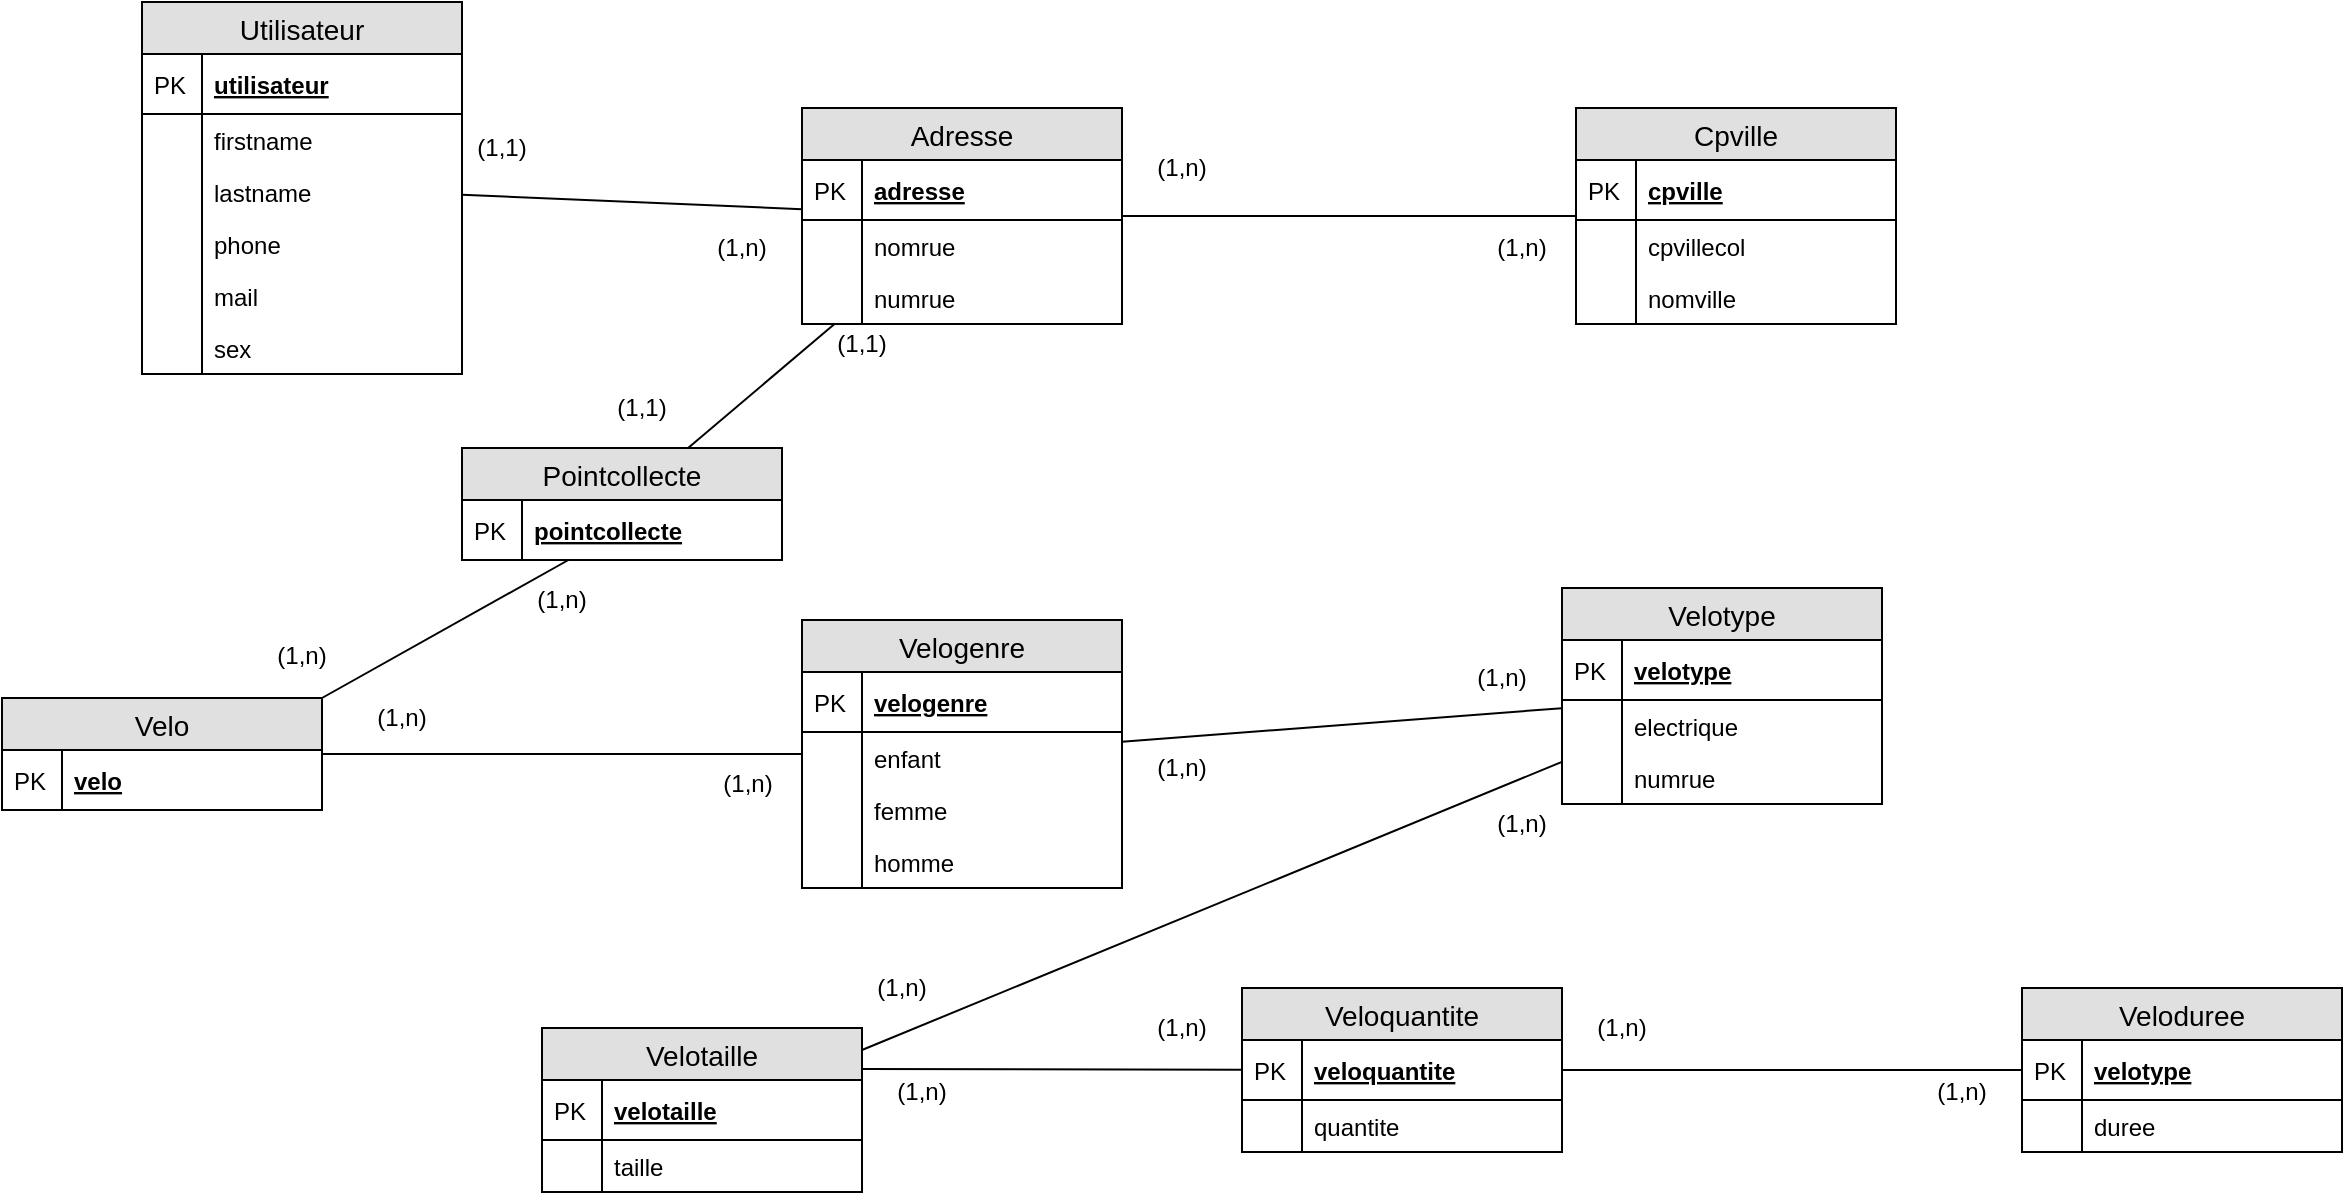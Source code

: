 <mxfile version="12.5.4" type="github">
  <diagram id="C5RBs43oDa-KdzZeNtuy" name="Page-1">
    <mxGraphModel dx="1422" dy="794" grid="1" gridSize="10" guides="1" tooltips="1" connect="1" arrows="1" fold="1" page="1" pageScale="1" pageWidth="827" pageHeight="1169" math="0" shadow="0">
      <root>
        <mxCell id="WIyWlLk6GJQsqaUBKTNV-0"/>
        <mxCell id="WIyWlLk6GJQsqaUBKTNV-1" parent="WIyWlLk6GJQsqaUBKTNV-0"/>
        <mxCell id="74262pXBSfw2Dj7V2HPJ-0" value="Utilisateur" style="swimlane;fontStyle=0;childLayout=stackLayout;horizontal=1;startSize=26;fillColor=#e0e0e0;horizontalStack=0;resizeParent=1;resizeParentMax=0;resizeLast=0;collapsible=1;marginBottom=0;swimlaneFillColor=#ffffff;align=center;fontSize=14;" vertex="1" parent="WIyWlLk6GJQsqaUBKTNV-1">
          <mxGeometry x="110" y="307" width="160" height="186" as="geometry"/>
        </mxCell>
        <mxCell id="74262pXBSfw2Dj7V2HPJ-1" value="utilisateur" style="shape=partialRectangle;top=0;left=0;right=0;bottom=1;align=left;verticalAlign=middle;fillColor=none;spacingLeft=34;spacingRight=4;overflow=hidden;rotatable=0;points=[[0,0.5],[1,0.5]];portConstraint=eastwest;dropTarget=0;fontStyle=5;fontSize=12;" vertex="1" parent="74262pXBSfw2Dj7V2HPJ-0">
          <mxGeometry y="26" width="160" height="30" as="geometry"/>
        </mxCell>
        <mxCell id="74262pXBSfw2Dj7V2HPJ-2" value="PK" style="shape=partialRectangle;top=0;left=0;bottom=0;fillColor=none;align=left;verticalAlign=middle;spacingLeft=4;spacingRight=4;overflow=hidden;rotatable=0;points=[];portConstraint=eastwest;part=1;fontSize=12;" vertex="1" connectable="0" parent="74262pXBSfw2Dj7V2HPJ-1">
          <mxGeometry width="30" height="30" as="geometry"/>
        </mxCell>
        <mxCell id="74262pXBSfw2Dj7V2HPJ-3" value="firstname" style="shape=partialRectangle;top=0;left=0;right=0;bottom=0;align=left;verticalAlign=top;fillColor=none;spacingLeft=34;spacingRight=4;overflow=hidden;rotatable=0;points=[[0,0.5],[1,0.5]];portConstraint=eastwest;dropTarget=0;fontSize=12;" vertex="1" parent="74262pXBSfw2Dj7V2HPJ-0">
          <mxGeometry y="56" width="160" height="26" as="geometry"/>
        </mxCell>
        <mxCell id="74262pXBSfw2Dj7V2HPJ-4" value="" style="shape=partialRectangle;top=0;left=0;bottom=0;fillColor=none;align=left;verticalAlign=top;spacingLeft=4;spacingRight=4;overflow=hidden;rotatable=0;points=[];portConstraint=eastwest;part=1;fontSize=12;" vertex="1" connectable="0" parent="74262pXBSfw2Dj7V2HPJ-3">
          <mxGeometry width="30" height="26" as="geometry"/>
        </mxCell>
        <mxCell id="74262pXBSfw2Dj7V2HPJ-5" value="lastname" style="shape=partialRectangle;top=0;left=0;right=0;bottom=0;align=left;verticalAlign=top;fillColor=none;spacingLeft=34;spacingRight=4;overflow=hidden;rotatable=0;points=[[0,0.5],[1,0.5]];portConstraint=eastwest;dropTarget=0;fontSize=12;" vertex="1" parent="74262pXBSfw2Dj7V2HPJ-0">
          <mxGeometry y="82" width="160" height="26" as="geometry"/>
        </mxCell>
        <mxCell id="74262pXBSfw2Dj7V2HPJ-6" value="" style="shape=partialRectangle;top=0;left=0;bottom=0;fillColor=none;align=left;verticalAlign=top;spacingLeft=4;spacingRight=4;overflow=hidden;rotatable=0;points=[];portConstraint=eastwest;part=1;fontSize=12;" vertex="1" connectable="0" parent="74262pXBSfw2Dj7V2HPJ-5">
          <mxGeometry width="30" height="26" as="geometry"/>
        </mxCell>
        <mxCell id="74262pXBSfw2Dj7V2HPJ-7" value="phone" style="shape=partialRectangle;top=0;left=0;right=0;bottom=0;align=left;verticalAlign=top;fillColor=none;spacingLeft=34;spacingRight=4;overflow=hidden;rotatable=0;points=[[0,0.5],[1,0.5]];portConstraint=eastwest;dropTarget=0;fontSize=12;" vertex="1" parent="74262pXBSfw2Dj7V2HPJ-0">
          <mxGeometry y="108" width="160" height="26" as="geometry"/>
        </mxCell>
        <mxCell id="74262pXBSfw2Dj7V2HPJ-8" value="" style="shape=partialRectangle;top=0;left=0;bottom=0;fillColor=none;align=left;verticalAlign=top;spacingLeft=4;spacingRight=4;overflow=hidden;rotatable=0;points=[];portConstraint=eastwest;part=1;fontSize=12;" vertex="1" connectable="0" parent="74262pXBSfw2Dj7V2HPJ-7">
          <mxGeometry width="30" height="26" as="geometry"/>
        </mxCell>
        <mxCell id="74262pXBSfw2Dj7V2HPJ-15" value="mail" style="shape=partialRectangle;top=0;left=0;right=0;bottom=0;align=left;verticalAlign=top;fillColor=none;spacingLeft=34;spacingRight=4;overflow=hidden;rotatable=0;points=[[0,0.5],[1,0.5]];portConstraint=eastwest;dropTarget=0;fontSize=12;" vertex="1" parent="74262pXBSfw2Dj7V2HPJ-0">
          <mxGeometry y="134" width="160" height="26" as="geometry"/>
        </mxCell>
        <mxCell id="74262pXBSfw2Dj7V2HPJ-16" value="" style="shape=partialRectangle;top=0;left=0;bottom=0;fillColor=none;align=left;verticalAlign=top;spacingLeft=4;spacingRight=4;overflow=hidden;rotatable=0;points=[];portConstraint=eastwest;part=1;fontSize=12;" vertex="1" connectable="0" parent="74262pXBSfw2Dj7V2HPJ-15">
          <mxGeometry width="30" height="26" as="geometry"/>
        </mxCell>
        <mxCell id="74262pXBSfw2Dj7V2HPJ-17" value="sex" style="shape=partialRectangle;top=0;left=0;right=0;bottom=0;align=left;verticalAlign=top;fillColor=none;spacingLeft=34;spacingRight=4;overflow=hidden;rotatable=0;points=[[0,0.5],[1,0.5]];portConstraint=eastwest;dropTarget=0;fontSize=12;" vertex="1" parent="74262pXBSfw2Dj7V2HPJ-0">
          <mxGeometry y="160" width="160" height="26" as="geometry"/>
        </mxCell>
        <mxCell id="74262pXBSfw2Dj7V2HPJ-18" value="" style="shape=partialRectangle;top=0;left=0;bottom=0;fillColor=none;align=left;verticalAlign=top;spacingLeft=4;spacingRight=4;overflow=hidden;rotatable=0;points=[];portConstraint=eastwest;part=1;fontSize=12;" vertex="1" connectable="0" parent="74262pXBSfw2Dj7V2HPJ-17">
          <mxGeometry width="30" height="26" as="geometry"/>
        </mxCell>
        <mxCell id="74262pXBSfw2Dj7V2HPJ-23" value="Adresse" style="swimlane;fontStyle=0;childLayout=stackLayout;horizontal=1;startSize=26;fillColor=#e0e0e0;horizontalStack=0;resizeParent=1;resizeParentMax=0;resizeLast=0;collapsible=1;marginBottom=0;swimlaneFillColor=#ffffff;align=center;fontSize=14;" vertex="1" parent="WIyWlLk6GJQsqaUBKTNV-1">
          <mxGeometry x="440" y="360" width="160" height="108" as="geometry"/>
        </mxCell>
        <mxCell id="74262pXBSfw2Dj7V2HPJ-24" value="adresse" style="shape=partialRectangle;top=0;left=0;right=0;bottom=1;align=left;verticalAlign=middle;fillColor=none;spacingLeft=34;spacingRight=4;overflow=hidden;rotatable=0;points=[[0,0.5],[1,0.5]];portConstraint=eastwest;dropTarget=0;fontStyle=5;fontSize=12;" vertex="1" parent="74262pXBSfw2Dj7V2HPJ-23">
          <mxGeometry y="26" width="160" height="30" as="geometry"/>
        </mxCell>
        <mxCell id="74262pXBSfw2Dj7V2HPJ-25" value="PK" style="shape=partialRectangle;top=0;left=0;bottom=0;fillColor=none;align=left;verticalAlign=middle;spacingLeft=4;spacingRight=4;overflow=hidden;rotatable=0;points=[];portConstraint=eastwest;part=1;fontSize=12;" vertex="1" connectable="0" parent="74262pXBSfw2Dj7V2HPJ-24">
          <mxGeometry width="30" height="30" as="geometry"/>
        </mxCell>
        <mxCell id="74262pXBSfw2Dj7V2HPJ-26" value="nomrue" style="shape=partialRectangle;top=0;left=0;right=0;bottom=0;align=left;verticalAlign=top;fillColor=none;spacingLeft=34;spacingRight=4;overflow=hidden;rotatable=0;points=[[0,0.5],[1,0.5]];portConstraint=eastwest;dropTarget=0;fontSize=12;" vertex="1" parent="74262pXBSfw2Dj7V2HPJ-23">
          <mxGeometry y="56" width="160" height="26" as="geometry"/>
        </mxCell>
        <mxCell id="74262pXBSfw2Dj7V2HPJ-27" value="" style="shape=partialRectangle;top=0;left=0;bottom=0;fillColor=none;align=left;verticalAlign=top;spacingLeft=4;spacingRight=4;overflow=hidden;rotatable=0;points=[];portConstraint=eastwest;part=1;fontSize=12;" vertex="1" connectable="0" parent="74262pXBSfw2Dj7V2HPJ-26">
          <mxGeometry width="30" height="26" as="geometry"/>
        </mxCell>
        <mxCell id="74262pXBSfw2Dj7V2HPJ-28" value="numrue" style="shape=partialRectangle;top=0;left=0;right=0;bottom=0;align=left;verticalAlign=top;fillColor=none;spacingLeft=34;spacingRight=4;overflow=hidden;rotatable=0;points=[[0,0.5],[1,0.5]];portConstraint=eastwest;dropTarget=0;fontSize=12;" vertex="1" parent="74262pXBSfw2Dj7V2HPJ-23">
          <mxGeometry y="82" width="160" height="26" as="geometry"/>
        </mxCell>
        <mxCell id="74262pXBSfw2Dj7V2HPJ-29" value="" style="shape=partialRectangle;top=0;left=0;bottom=0;fillColor=none;align=left;verticalAlign=top;spacingLeft=4;spacingRight=4;overflow=hidden;rotatable=0;points=[];portConstraint=eastwest;part=1;fontSize=12;" vertex="1" connectable="0" parent="74262pXBSfw2Dj7V2HPJ-28">
          <mxGeometry width="30" height="26" as="geometry"/>
        </mxCell>
        <mxCell id="74262pXBSfw2Dj7V2HPJ-36" value="Cpville" style="swimlane;fontStyle=0;childLayout=stackLayout;horizontal=1;startSize=26;fillColor=#e0e0e0;horizontalStack=0;resizeParent=1;resizeParentMax=0;resizeLast=0;collapsible=1;marginBottom=0;swimlaneFillColor=#ffffff;align=center;fontSize=14;" vertex="1" parent="WIyWlLk6GJQsqaUBKTNV-1">
          <mxGeometry x="827" y="360" width="160" height="108" as="geometry"/>
        </mxCell>
        <mxCell id="74262pXBSfw2Dj7V2HPJ-37" value="cpville" style="shape=partialRectangle;top=0;left=0;right=0;bottom=1;align=left;verticalAlign=middle;fillColor=none;spacingLeft=34;spacingRight=4;overflow=hidden;rotatable=0;points=[[0,0.5],[1,0.5]];portConstraint=eastwest;dropTarget=0;fontStyle=5;fontSize=12;" vertex="1" parent="74262pXBSfw2Dj7V2HPJ-36">
          <mxGeometry y="26" width="160" height="30" as="geometry"/>
        </mxCell>
        <mxCell id="74262pXBSfw2Dj7V2HPJ-38" value="PK" style="shape=partialRectangle;top=0;left=0;bottom=0;fillColor=none;align=left;verticalAlign=middle;spacingLeft=4;spacingRight=4;overflow=hidden;rotatable=0;points=[];portConstraint=eastwest;part=1;fontSize=12;" vertex="1" connectable="0" parent="74262pXBSfw2Dj7V2HPJ-37">
          <mxGeometry width="30" height="30" as="geometry"/>
        </mxCell>
        <mxCell id="74262pXBSfw2Dj7V2HPJ-39" value="cpvillecol" style="shape=partialRectangle;top=0;left=0;right=0;bottom=0;align=left;verticalAlign=top;fillColor=none;spacingLeft=34;spacingRight=4;overflow=hidden;rotatable=0;points=[[0,0.5],[1,0.5]];portConstraint=eastwest;dropTarget=0;fontSize=12;" vertex="1" parent="74262pXBSfw2Dj7V2HPJ-36">
          <mxGeometry y="56" width="160" height="26" as="geometry"/>
        </mxCell>
        <mxCell id="74262pXBSfw2Dj7V2HPJ-40" value="" style="shape=partialRectangle;top=0;left=0;bottom=0;fillColor=none;align=left;verticalAlign=top;spacingLeft=4;spacingRight=4;overflow=hidden;rotatable=0;points=[];portConstraint=eastwest;part=1;fontSize=12;" vertex="1" connectable="0" parent="74262pXBSfw2Dj7V2HPJ-39">
          <mxGeometry width="30" height="26" as="geometry"/>
        </mxCell>
        <mxCell id="74262pXBSfw2Dj7V2HPJ-41" value="nomville" style="shape=partialRectangle;top=0;left=0;right=0;bottom=0;align=left;verticalAlign=top;fillColor=none;spacingLeft=34;spacingRight=4;overflow=hidden;rotatable=0;points=[[0,0.5],[1,0.5]];portConstraint=eastwest;dropTarget=0;fontSize=12;" vertex="1" parent="74262pXBSfw2Dj7V2HPJ-36">
          <mxGeometry y="82" width="160" height="26" as="geometry"/>
        </mxCell>
        <mxCell id="74262pXBSfw2Dj7V2HPJ-42" value="" style="shape=partialRectangle;top=0;left=0;bottom=0;fillColor=none;align=left;verticalAlign=top;spacingLeft=4;spacingRight=4;overflow=hidden;rotatable=0;points=[];portConstraint=eastwest;part=1;fontSize=12;" vertex="1" connectable="0" parent="74262pXBSfw2Dj7V2HPJ-41">
          <mxGeometry width="30" height="26" as="geometry"/>
        </mxCell>
        <mxCell id="74262pXBSfw2Dj7V2HPJ-45" value="Velo" style="swimlane;fontStyle=0;childLayout=stackLayout;horizontal=1;startSize=26;fillColor=#e0e0e0;horizontalStack=0;resizeParent=1;resizeParentMax=0;resizeLast=0;collapsible=1;marginBottom=0;swimlaneFillColor=#ffffff;align=center;fontSize=14;" vertex="1" parent="WIyWlLk6GJQsqaUBKTNV-1">
          <mxGeometry x="40" y="655" width="160" height="56" as="geometry"/>
        </mxCell>
        <mxCell id="74262pXBSfw2Dj7V2HPJ-46" value="velo" style="shape=partialRectangle;top=0;left=0;right=0;bottom=1;align=left;verticalAlign=middle;fillColor=none;spacingLeft=34;spacingRight=4;overflow=hidden;rotatable=0;points=[[0,0.5],[1,0.5]];portConstraint=eastwest;dropTarget=0;fontStyle=5;fontSize=12;" vertex="1" parent="74262pXBSfw2Dj7V2HPJ-45">
          <mxGeometry y="26" width="160" height="30" as="geometry"/>
        </mxCell>
        <mxCell id="74262pXBSfw2Dj7V2HPJ-47" value="PK" style="shape=partialRectangle;top=0;left=0;bottom=0;fillColor=none;align=left;verticalAlign=middle;spacingLeft=4;spacingRight=4;overflow=hidden;rotatable=0;points=[];portConstraint=eastwest;part=1;fontSize=12;" vertex="1" connectable="0" parent="74262pXBSfw2Dj7V2HPJ-46">
          <mxGeometry width="30" height="30" as="geometry"/>
        </mxCell>
        <mxCell id="74262pXBSfw2Dj7V2HPJ-59" value="Velogenre" style="swimlane;fontStyle=0;childLayout=stackLayout;horizontal=1;startSize=26;fillColor=#e0e0e0;horizontalStack=0;resizeParent=1;resizeParentMax=0;resizeLast=0;collapsible=1;marginBottom=0;swimlaneFillColor=#ffffff;align=center;fontSize=14;" vertex="1" parent="WIyWlLk6GJQsqaUBKTNV-1">
          <mxGeometry x="440" y="616" width="160" height="134" as="geometry"/>
        </mxCell>
        <mxCell id="74262pXBSfw2Dj7V2HPJ-60" value="velogenre" style="shape=partialRectangle;top=0;left=0;right=0;bottom=1;align=left;verticalAlign=middle;fillColor=none;spacingLeft=34;spacingRight=4;overflow=hidden;rotatable=0;points=[[0,0.5],[1,0.5]];portConstraint=eastwest;dropTarget=0;fontStyle=5;fontSize=12;" vertex="1" parent="74262pXBSfw2Dj7V2HPJ-59">
          <mxGeometry y="26" width="160" height="30" as="geometry"/>
        </mxCell>
        <mxCell id="74262pXBSfw2Dj7V2HPJ-61" value="PK" style="shape=partialRectangle;top=0;left=0;bottom=0;fillColor=none;align=left;verticalAlign=middle;spacingLeft=4;spacingRight=4;overflow=hidden;rotatable=0;points=[];portConstraint=eastwest;part=1;fontSize=12;" vertex="1" connectable="0" parent="74262pXBSfw2Dj7V2HPJ-60">
          <mxGeometry width="30" height="30" as="geometry"/>
        </mxCell>
        <mxCell id="74262pXBSfw2Dj7V2HPJ-62" value="enfant" style="shape=partialRectangle;top=0;left=0;right=0;bottom=0;align=left;verticalAlign=top;fillColor=none;spacingLeft=34;spacingRight=4;overflow=hidden;rotatable=0;points=[[0,0.5],[1,0.5]];portConstraint=eastwest;dropTarget=0;fontSize=12;" vertex="1" parent="74262pXBSfw2Dj7V2HPJ-59">
          <mxGeometry y="56" width="160" height="26" as="geometry"/>
        </mxCell>
        <mxCell id="74262pXBSfw2Dj7V2HPJ-63" value="" style="shape=partialRectangle;top=0;left=0;bottom=0;fillColor=none;align=left;verticalAlign=top;spacingLeft=4;spacingRight=4;overflow=hidden;rotatable=0;points=[];portConstraint=eastwest;part=1;fontSize=12;" vertex="1" connectable="0" parent="74262pXBSfw2Dj7V2HPJ-62">
          <mxGeometry width="30" height="26" as="geometry"/>
        </mxCell>
        <mxCell id="74262pXBSfw2Dj7V2HPJ-64" value="femme" style="shape=partialRectangle;top=0;left=0;right=0;bottom=0;align=left;verticalAlign=top;fillColor=none;spacingLeft=34;spacingRight=4;overflow=hidden;rotatable=0;points=[[0,0.5],[1,0.5]];portConstraint=eastwest;dropTarget=0;fontSize=12;" vertex="1" parent="74262pXBSfw2Dj7V2HPJ-59">
          <mxGeometry y="82" width="160" height="26" as="geometry"/>
        </mxCell>
        <mxCell id="74262pXBSfw2Dj7V2HPJ-65" value="" style="shape=partialRectangle;top=0;left=0;bottom=0;fillColor=none;align=left;verticalAlign=top;spacingLeft=4;spacingRight=4;overflow=hidden;rotatable=0;points=[];portConstraint=eastwest;part=1;fontSize=12;" vertex="1" connectable="0" parent="74262pXBSfw2Dj7V2HPJ-64">
          <mxGeometry width="30" height="26" as="geometry"/>
        </mxCell>
        <mxCell id="74262pXBSfw2Dj7V2HPJ-66" value="homme" style="shape=partialRectangle;top=0;left=0;right=0;bottom=0;align=left;verticalAlign=top;fillColor=none;spacingLeft=34;spacingRight=4;overflow=hidden;rotatable=0;points=[[0,0.5],[1,0.5]];portConstraint=eastwest;dropTarget=0;fontSize=12;" vertex="1" parent="74262pXBSfw2Dj7V2HPJ-59">
          <mxGeometry y="108" width="160" height="26" as="geometry"/>
        </mxCell>
        <mxCell id="74262pXBSfw2Dj7V2HPJ-67" value="" style="shape=partialRectangle;top=0;left=0;bottom=0;fillColor=none;align=left;verticalAlign=top;spacingLeft=4;spacingRight=4;overflow=hidden;rotatable=0;points=[];portConstraint=eastwest;part=1;fontSize=12;" vertex="1" connectable="0" parent="74262pXBSfw2Dj7V2HPJ-66">
          <mxGeometry width="30" height="26" as="geometry"/>
        </mxCell>
        <mxCell id="74262pXBSfw2Dj7V2HPJ-68" value="Velotype" style="swimlane;fontStyle=0;childLayout=stackLayout;horizontal=1;startSize=26;fillColor=#e0e0e0;horizontalStack=0;resizeParent=1;resizeParentMax=0;resizeLast=0;collapsible=1;marginBottom=0;swimlaneFillColor=#ffffff;align=center;fontSize=14;" vertex="1" parent="WIyWlLk6GJQsqaUBKTNV-1">
          <mxGeometry x="820" y="600" width="160" height="108" as="geometry"/>
        </mxCell>
        <mxCell id="74262pXBSfw2Dj7V2HPJ-69" value="velotype" style="shape=partialRectangle;top=0;left=0;right=0;bottom=1;align=left;verticalAlign=middle;fillColor=none;spacingLeft=34;spacingRight=4;overflow=hidden;rotatable=0;points=[[0,0.5],[1,0.5]];portConstraint=eastwest;dropTarget=0;fontStyle=5;fontSize=12;" vertex="1" parent="74262pXBSfw2Dj7V2HPJ-68">
          <mxGeometry y="26" width="160" height="30" as="geometry"/>
        </mxCell>
        <mxCell id="74262pXBSfw2Dj7V2HPJ-70" value="PK" style="shape=partialRectangle;top=0;left=0;bottom=0;fillColor=none;align=left;verticalAlign=middle;spacingLeft=4;spacingRight=4;overflow=hidden;rotatable=0;points=[];portConstraint=eastwest;part=1;fontSize=12;" vertex="1" connectable="0" parent="74262pXBSfw2Dj7V2HPJ-69">
          <mxGeometry width="30" height="30" as="geometry"/>
        </mxCell>
        <mxCell id="74262pXBSfw2Dj7V2HPJ-71" value="electrique" style="shape=partialRectangle;top=0;left=0;right=0;bottom=0;align=left;verticalAlign=top;fillColor=none;spacingLeft=34;spacingRight=4;overflow=hidden;rotatable=0;points=[[0,0.5],[1,0.5]];portConstraint=eastwest;dropTarget=0;fontSize=12;" vertex="1" parent="74262pXBSfw2Dj7V2HPJ-68">
          <mxGeometry y="56" width="160" height="26" as="geometry"/>
        </mxCell>
        <mxCell id="74262pXBSfw2Dj7V2HPJ-72" value="" style="shape=partialRectangle;top=0;left=0;bottom=0;fillColor=none;align=left;verticalAlign=top;spacingLeft=4;spacingRight=4;overflow=hidden;rotatable=0;points=[];portConstraint=eastwest;part=1;fontSize=12;" vertex="1" connectable="0" parent="74262pXBSfw2Dj7V2HPJ-71">
          <mxGeometry width="30" height="26" as="geometry"/>
        </mxCell>
        <mxCell id="74262pXBSfw2Dj7V2HPJ-73" value="numrue" style="shape=partialRectangle;top=0;left=0;right=0;bottom=0;align=left;verticalAlign=top;fillColor=none;spacingLeft=34;spacingRight=4;overflow=hidden;rotatable=0;points=[[0,0.5],[1,0.5]];portConstraint=eastwest;dropTarget=0;fontSize=12;" vertex="1" parent="74262pXBSfw2Dj7V2HPJ-68">
          <mxGeometry y="82" width="160" height="26" as="geometry"/>
        </mxCell>
        <mxCell id="74262pXBSfw2Dj7V2HPJ-74" value="" style="shape=partialRectangle;top=0;left=0;bottom=0;fillColor=none;align=left;verticalAlign=top;spacingLeft=4;spacingRight=4;overflow=hidden;rotatable=0;points=[];portConstraint=eastwest;part=1;fontSize=12;" vertex="1" connectable="0" parent="74262pXBSfw2Dj7V2HPJ-73">
          <mxGeometry width="30" height="26" as="geometry"/>
        </mxCell>
        <mxCell id="74262pXBSfw2Dj7V2HPJ-75" value="Veloduree" style="swimlane;fontStyle=0;childLayout=stackLayout;horizontal=1;startSize=26;fillColor=#e0e0e0;horizontalStack=0;resizeParent=1;resizeParentMax=0;resizeLast=0;collapsible=1;marginBottom=0;swimlaneFillColor=#ffffff;align=center;fontSize=14;" vertex="1" parent="WIyWlLk6GJQsqaUBKTNV-1">
          <mxGeometry x="1050" y="800" width="160" height="82" as="geometry"/>
        </mxCell>
        <mxCell id="74262pXBSfw2Dj7V2HPJ-76" value="velotype" style="shape=partialRectangle;top=0;left=0;right=0;bottom=1;align=left;verticalAlign=middle;fillColor=none;spacingLeft=34;spacingRight=4;overflow=hidden;rotatable=0;points=[[0,0.5],[1,0.5]];portConstraint=eastwest;dropTarget=0;fontStyle=5;fontSize=12;" vertex="1" parent="74262pXBSfw2Dj7V2HPJ-75">
          <mxGeometry y="26" width="160" height="30" as="geometry"/>
        </mxCell>
        <mxCell id="74262pXBSfw2Dj7V2HPJ-77" value="PK" style="shape=partialRectangle;top=0;left=0;bottom=0;fillColor=none;align=left;verticalAlign=middle;spacingLeft=4;spacingRight=4;overflow=hidden;rotatable=0;points=[];portConstraint=eastwest;part=1;fontSize=12;" vertex="1" connectable="0" parent="74262pXBSfw2Dj7V2HPJ-76">
          <mxGeometry width="30" height="30" as="geometry"/>
        </mxCell>
        <mxCell id="74262pXBSfw2Dj7V2HPJ-78" value="duree" style="shape=partialRectangle;top=0;left=0;right=0;bottom=0;align=left;verticalAlign=top;fillColor=none;spacingLeft=34;spacingRight=4;overflow=hidden;rotatable=0;points=[[0,0.5],[1,0.5]];portConstraint=eastwest;dropTarget=0;fontSize=12;" vertex="1" parent="74262pXBSfw2Dj7V2HPJ-75">
          <mxGeometry y="56" width="160" height="26" as="geometry"/>
        </mxCell>
        <mxCell id="74262pXBSfw2Dj7V2HPJ-79" value="" style="shape=partialRectangle;top=0;left=0;bottom=0;fillColor=none;align=left;verticalAlign=top;spacingLeft=4;spacingRight=4;overflow=hidden;rotatable=0;points=[];portConstraint=eastwest;part=1;fontSize=12;" vertex="1" connectable="0" parent="74262pXBSfw2Dj7V2HPJ-78">
          <mxGeometry width="30" height="26" as="geometry"/>
        </mxCell>
        <mxCell id="74262pXBSfw2Dj7V2HPJ-82" value="Veloquantite" style="swimlane;fontStyle=0;childLayout=stackLayout;horizontal=1;startSize=26;fillColor=#e0e0e0;horizontalStack=0;resizeParent=1;resizeParentMax=0;resizeLast=0;collapsible=1;marginBottom=0;swimlaneFillColor=#ffffff;align=center;fontSize=14;" vertex="1" parent="WIyWlLk6GJQsqaUBKTNV-1">
          <mxGeometry x="660" y="800" width="160" height="82" as="geometry"/>
        </mxCell>
        <mxCell id="74262pXBSfw2Dj7V2HPJ-83" value="veloquantite" style="shape=partialRectangle;top=0;left=0;right=0;bottom=1;align=left;verticalAlign=middle;fillColor=none;spacingLeft=34;spacingRight=4;overflow=hidden;rotatable=0;points=[[0,0.5],[1,0.5]];portConstraint=eastwest;dropTarget=0;fontStyle=5;fontSize=12;" vertex="1" parent="74262pXBSfw2Dj7V2HPJ-82">
          <mxGeometry y="26" width="160" height="30" as="geometry"/>
        </mxCell>
        <mxCell id="74262pXBSfw2Dj7V2HPJ-84" value="PK" style="shape=partialRectangle;top=0;left=0;bottom=0;fillColor=none;align=left;verticalAlign=middle;spacingLeft=4;spacingRight=4;overflow=hidden;rotatable=0;points=[];portConstraint=eastwest;part=1;fontSize=12;" vertex="1" connectable="0" parent="74262pXBSfw2Dj7V2HPJ-83">
          <mxGeometry width="30" height="30" as="geometry"/>
        </mxCell>
        <mxCell id="74262pXBSfw2Dj7V2HPJ-85" value="quantite" style="shape=partialRectangle;top=0;left=0;right=0;bottom=0;align=left;verticalAlign=top;fillColor=none;spacingLeft=34;spacingRight=4;overflow=hidden;rotatable=0;points=[[0,0.5],[1,0.5]];portConstraint=eastwest;dropTarget=0;fontSize=12;" vertex="1" parent="74262pXBSfw2Dj7V2HPJ-82">
          <mxGeometry y="56" width="160" height="26" as="geometry"/>
        </mxCell>
        <mxCell id="74262pXBSfw2Dj7V2HPJ-86" value="" style="shape=partialRectangle;top=0;left=0;bottom=0;fillColor=none;align=left;verticalAlign=top;spacingLeft=4;spacingRight=4;overflow=hidden;rotatable=0;points=[];portConstraint=eastwest;part=1;fontSize=12;" vertex="1" connectable="0" parent="74262pXBSfw2Dj7V2HPJ-85">
          <mxGeometry width="30" height="26" as="geometry"/>
        </mxCell>
        <mxCell id="74262pXBSfw2Dj7V2HPJ-89" value="Velotaille" style="swimlane;fontStyle=0;childLayout=stackLayout;horizontal=1;startSize=26;fillColor=#e0e0e0;horizontalStack=0;resizeParent=1;resizeParentMax=0;resizeLast=0;collapsible=1;marginBottom=0;swimlaneFillColor=#ffffff;align=center;fontSize=14;" vertex="1" parent="WIyWlLk6GJQsqaUBKTNV-1">
          <mxGeometry x="310" y="820" width="160" height="82" as="geometry"/>
        </mxCell>
        <mxCell id="74262pXBSfw2Dj7V2HPJ-90" value="velotaille" style="shape=partialRectangle;top=0;left=0;right=0;bottom=1;align=left;verticalAlign=middle;fillColor=none;spacingLeft=34;spacingRight=4;overflow=hidden;rotatable=0;points=[[0,0.5],[1,0.5]];portConstraint=eastwest;dropTarget=0;fontStyle=5;fontSize=12;" vertex="1" parent="74262pXBSfw2Dj7V2HPJ-89">
          <mxGeometry y="26" width="160" height="30" as="geometry"/>
        </mxCell>
        <mxCell id="74262pXBSfw2Dj7V2HPJ-91" value="PK" style="shape=partialRectangle;top=0;left=0;bottom=0;fillColor=none;align=left;verticalAlign=middle;spacingLeft=4;spacingRight=4;overflow=hidden;rotatable=0;points=[];portConstraint=eastwest;part=1;fontSize=12;" vertex="1" connectable="0" parent="74262pXBSfw2Dj7V2HPJ-90">
          <mxGeometry width="30" height="30" as="geometry"/>
        </mxCell>
        <mxCell id="74262pXBSfw2Dj7V2HPJ-92" value="taille" style="shape=partialRectangle;top=0;left=0;right=0;bottom=0;align=left;verticalAlign=top;fillColor=none;spacingLeft=34;spacingRight=4;overflow=hidden;rotatable=0;points=[[0,0.5],[1,0.5]];portConstraint=eastwest;dropTarget=0;fontSize=12;" vertex="1" parent="74262pXBSfw2Dj7V2HPJ-89">
          <mxGeometry y="56" width="160" height="26" as="geometry"/>
        </mxCell>
        <mxCell id="74262pXBSfw2Dj7V2HPJ-93" value="" style="shape=partialRectangle;top=0;left=0;bottom=0;fillColor=none;align=left;verticalAlign=top;spacingLeft=4;spacingRight=4;overflow=hidden;rotatable=0;points=[];portConstraint=eastwest;part=1;fontSize=12;" vertex="1" connectable="0" parent="74262pXBSfw2Dj7V2HPJ-92">
          <mxGeometry width="30" height="26" as="geometry"/>
        </mxCell>
        <mxCell id="74262pXBSfw2Dj7V2HPJ-104" value="" style="endArrow=none;html=1;rounded=0;exitX=1;exitY=0;exitDx=0;exitDy=0;" edge="1" parent="WIyWlLk6GJQsqaUBKTNV-1" source="74262pXBSfw2Dj7V2HPJ-45" target="74262pXBSfw2Dj7V2HPJ-150">
          <mxGeometry relative="1" as="geometry">
            <mxPoint x="540" y="520" as="sourcePoint"/>
            <mxPoint x="700" y="520" as="targetPoint"/>
          </mxGeometry>
        </mxCell>
        <mxCell id="74262pXBSfw2Dj7V2HPJ-125" value="" style="endArrow=none;html=1;rounded=0;exitX=1;exitY=0.134;exitDx=0;exitDy=0;exitPerimeter=0;" edge="1" parent="WIyWlLk6GJQsqaUBKTNV-1" source="74262pXBSfw2Dj7V2HPJ-89" target="74262pXBSfw2Dj7V2HPJ-68">
          <mxGeometry relative="1" as="geometry">
            <mxPoint x="279.04" y="810.988" as="sourcePoint"/>
            <mxPoint x="750" y="707.996" as="targetPoint"/>
          </mxGeometry>
        </mxCell>
        <mxCell id="74262pXBSfw2Dj7V2HPJ-129" value="(1,1)" style="text;html=1;strokeColor=none;fillColor=none;align=center;verticalAlign=middle;whiteSpace=wrap;rounded=0;" vertex="1" parent="WIyWlLk6GJQsqaUBKTNV-1">
          <mxGeometry x="270" y="370" width="40" height="20" as="geometry"/>
        </mxCell>
        <mxCell id="74262pXBSfw2Dj7V2HPJ-130" value="(1,n)" style="text;html=1;strokeColor=none;fillColor=none;align=center;verticalAlign=middle;whiteSpace=wrap;rounded=0;" vertex="1" parent="WIyWlLk6GJQsqaUBKTNV-1">
          <mxGeometry x="390" y="420" width="40" height="20" as="geometry"/>
        </mxCell>
        <mxCell id="74262pXBSfw2Dj7V2HPJ-131" value="(1,n)" style="text;html=1;strokeColor=none;fillColor=none;align=center;verticalAlign=middle;whiteSpace=wrap;rounded=0;" vertex="1" parent="WIyWlLk6GJQsqaUBKTNV-1">
          <mxGeometry x="610" y="380" width="40" height="20" as="geometry"/>
        </mxCell>
        <mxCell id="74262pXBSfw2Dj7V2HPJ-132" value="(1,n)" style="text;html=1;strokeColor=none;fillColor=none;align=center;verticalAlign=middle;whiteSpace=wrap;rounded=0;" vertex="1" parent="WIyWlLk6GJQsqaUBKTNV-1">
          <mxGeometry x="780" y="420" width="40" height="20" as="geometry"/>
        </mxCell>
        <mxCell id="74262pXBSfw2Dj7V2HPJ-134" value="(1,n)" style="text;html=1;strokeColor=none;fillColor=none;align=center;verticalAlign=middle;whiteSpace=wrap;rounded=0;" vertex="1" parent="WIyWlLk6GJQsqaUBKTNV-1">
          <mxGeometry x="393" y="688" width="40" height="20" as="geometry"/>
        </mxCell>
        <mxCell id="74262pXBSfw2Dj7V2HPJ-135" value="(1,n)" style="text;html=1;strokeColor=none;fillColor=none;align=center;verticalAlign=middle;whiteSpace=wrap;rounded=0;" vertex="1" parent="WIyWlLk6GJQsqaUBKTNV-1">
          <mxGeometry x="610" y="680" width="40" height="20" as="geometry"/>
        </mxCell>
        <mxCell id="74262pXBSfw2Dj7V2HPJ-136" value="(1,n)" style="text;html=1;strokeColor=none;fillColor=none;align=center;verticalAlign=middle;whiteSpace=wrap;rounded=0;" vertex="1" parent="WIyWlLk6GJQsqaUBKTNV-1">
          <mxGeometry x="770" y="635" width="40" height="20" as="geometry"/>
        </mxCell>
        <mxCell id="74262pXBSfw2Dj7V2HPJ-137" value="(1,n)" style="text;html=1;strokeColor=none;fillColor=none;align=center;verticalAlign=middle;whiteSpace=wrap;rounded=0;" vertex="1" parent="WIyWlLk6GJQsqaUBKTNV-1">
          <mxGeometry x="780" y="708" width="40" height="20" as="geometry"/>
        </mxCell>
        <mxCell id="74262pXBSfw2Dj7V2HPJ-139" value="(1,n)" style="text;html=1;strokeColor=none;fillColor=none;align=center;verticalAlign=middle;whiteSpace=wrap;rounded=0;" vertex="1" parent="WIyWlLk6GJQsqaUBKTNV-1">
          <mxGeometry x="480" y="842" width="40" height="20" as="geometry"/>
        </mxCell>
        <mxCell id="74262pXBSfw2Dj7V2HPJ-143" value="(1,n)" style="text;html=1;strokeColor=none;fillColor=none;align=center;verticalAlign=middle;whiteSpace=wrap;rounded=0;" vertex="1" parent="WIyWlLk6GJQsqaUBKTNV-1">
          <mxGeometry x="610" y="810" width="40" height="20" as="geometry"/>
        </mxCell>
        <mxCell id="74262pXBSfw2Dj7V2HPJ-144" value="(1,n)" style="text;html=1;strokeColor=none;fillColor=none;align=center;verticalAlign=middle;whiteSpace=wrap;rounded=0;" vertex="1" parent="WIyWlLk6GJQsqaUBKTNV-1">
          <mxGeometry x="830" y="810" width="40" height="20" as="geometry"/>
        </mxCell>
        <mxCell id="74262pXBSfw2Dj7V2HPJ-145" value="(1,n)" style="text;html=1;strokeColor=none;fillColor=none;align=center;verticalAlign=middle;whiteSpace=wrap;rounded=0;" vertex="1" parent="WIyWlLk6GJQsqaUBKTNV-1">
          <mxGeometry x="1000" y="842" width="40" height="20" as="geometry"/>
        </mxCell>
        <mxCell id="74262pXBSfw2Dj7V2HPJ-147" value="(1,n)" style="text;html=1;strokeColor=none;fillColor=none;align=center;verticalAlign=middle;whiteSpace=wrap;rounded=0;" vertex="1" parent="WIyWlLk6GJQsqaUBKTNV-1">
          <mxGeometry x="220" y="655" width="40" height="20" as="geometry"/>
        </mxCell>
        <mxCell id="74262pXBSfw2Dj7V2HPJ-149" value="Pointcollecte" style="swimlane;fontStyle=0;childLayout=stackLayout;horizontal=1;startSize=26;fillColor=#e0e0e0;horizontalStack=0;resizeParent=1;resizeParentMax=0;resizeLast=0;collapsible=1;marginBottom=0;swimlaneFillColor=#ffffff;align=center;fontSize=14;" vertex="1" parent="WIyWlLk6GJQsqaUBKTNV-1">
          <mxGeometry x="270" y="530" width="160" height="56" as="geometry"/>
        </mxCell>
        <mxCell id="74262pXBSfw2Dj7V2HPJ-150" value="pointcollecte" style="shape=partialRectangle;top=0;left=0;right=0;bottom=1;align=left;verticalAlign=middle;fillColor=none;spacingLeft=34;spacingRight=4;overflow=hidden;rotatable=0;points=[[0,0.5],[1,0.5]];portConstraint=eastwest;dropTarget=0;fontStyle=5;fontSize=12;" vertex="1" parent="74262pXBSfw2Dj7V2HPJ-149">
          <mxGeometry y="26" width="160" height="30" as="geometry"/>
        </mxCell>
        <mxCell id="74262pXBSfw2Dj7V2HPJ-151" value="PK" style="shape=partialRectangle;top=0;left=0;bottom=0;fillColor=none;align=left;verticalAlign=middle;spacingLeft=4;spacingRight=4;overflow=hidden;rotatable=0;points=[];portConstraint=eastwest;part=1;fontSize=12;" vertex="1" connectable="0" parent="74262pXBSfw2Dj7V2HPJ-150">
          <mxGeometry width="30" height="30" as="geometry"/>
        </mxCell>
        <mxCell id="74262pXBSfw2Dj7V2HPJ-156" value="(1,1)" style="text;html=1;strokeColor=none;fillColor=none;align=center;verticalAlign=middle;whiteSpace=wrap;rounded=0;" vertex="1" parent="WIyWlLk6GJQsqaUBKTNV-1">
          <mxGeometry x="450" y="468" width="40" height="20" as="geometry"/>
        </mxCell>
        <mxCell id="74262pXBSfw2Dj7V2HPJ-157" value="(1,1)" style="text;html=1;strokeColor=none;fillColor=none;align=center;verticalAlign=middle;whiteSpace=wrap;rounded=0;" vertex="1" parent="WIyWlLk6GJQsqaUBKTNV-1">
          <mxGeometry x="340" y="500" width="40" height="20" as="geometry"/>
        </mxCell>
        <mxCell id="74262pXBSfw2Dj7V2HPJ-158" value="(1,n)" style="text;html=1;strokeColor=none;fillColor=none;align=center;verticalAlign=middle;whiteSpace=wrap;rounded=0;" vertex="1" parent="WIyWlLk6GJQsqaUBKTNV-1">
          <mxGeometry x="300" y="596" width="40" height="20" as="geometry"/>
        </mxCell>
        <mxCell id="74262pXBSfw2Dj7V2HPJ-159" value="(1,n)" style="text;html=1;strokeColor=none;fillColor=none;align=center;verticalAlign=middle;whiteSpace=wrap;rounded=0;" vertex="1" parent="WIyWlLk6GJQsqaUBKTNV-1">
          <mxGeometry x="170" y="624" width="40" height="20" as="geometry"/>
        </mxCell>
        <mxCell id="74262pXBSfw2Dj7V2HPJ-162" value="(1,n)" style="text;html=1;strokeColor=none;fillColor=none;align=center;verticalAlign=middle;whiteSpace=wrap;rounded=0;" vertex="1" parent="WIyWlLk6GJQsqaUBKTNV-1">
          <mxGeometry x="470" y="790" width="40" height="20" as="geometry"/>
        </mxCell>
        <mxCell id="74262pXBSfw2Dj7V2HPJ-166" value="" style="endArrow=none;html=1;" edge="1" parent="WIyWlLk6GJQsqaUBKTNV-1" source="74262pXBSfw2Dj7V2HPJ-149" target="74262pXBSfw2Dj7V2HPJ-23">
          <mxGeometry width="50" height="50" relative="1" as="geometry">
            <mxPoint x="495" y="530" as="sourcePoint"/>
            <mxPoint x="545" y="480" as="targetPoint"/>
          </mxGeometry>
        </mxCell>
        <mxCell id="74262pXBSfw2Dj7V2HPJ-167" value="" style="endArrow=none;html=1;rounded=0;exitX=1;exitY=0.25;exitDx=0;exitDy=0;" edge="1" parent="WIyWlLk6GJQsqaUBKTNV-1" source="74262pXBSfw2Dj7V2HPJ-89" target="74262pXBSfw2Dj7V2HPJ-82">
          <mxGeometry relative="1" as="geometry">
            <mxPoint x="530" y="842" as="sourcePoint"/>
            <mxPoint x="690" y="842" as="targetPoint"/>
          </mxGeometry>
        </mxCell>
        <mxCell id="74262pXBSfw2Dj7V2HPJ-168" value="" style="endArrow=none;html=1;rounded=0;" edge="1" parent="WIyWlLk6GJQsqaUBKTNV-1" source="74262pXBSfw2Dj7V2HPJ-82" target="74262pXBSfw2Dj7V2HPJ-75">
          <mxGeometry relative="1" as="geometry">
            <mxPoint x="900" y="880" as="sourcePoint"/>
            <mxPoint x="1060" y="880" as="targetPoint"/>
          </mxGeometry>
        </mxCell>
        <mxCell id="74262pXBSfw2Dj7V2HPJ-169" value="" style="endArrow=none;html=1;rounded=0;" edge="1" parent="WIyWlLk6GJQsqaUBKTNV-1" source="74262pXBSfw2Dj7V2HPJ-59" target="74262pXBSfw2Dj7V2HPJ-68">
          <mxGeometry relative="1" as="geometry">
            <mxPoint x="650" y="675" as="sourcePoint"/>
            <mxPoint x="810" y="675" as="targetPoint"/>
          </mxGeometry>
        </mxCell>
        <mxCell id="74262pXBSfw2Dj7V2HPJ-170" value="" style="endArrow=none;html=1;rounded=0;" edge="1" parent="WIyWlLk6GJQsqaUBKTNV-1" source="74262pXBSfw2Dj7V2HPJ-45" target="74262pXBSfw2Dj7V2HPJ-59">
          <mxGeometry relative="1" as="geometry">
            <mxPoint x="240" y="664.5" as="sourcePoint"/>
            <mxPoint x="400" y="664.5" as="targetPoint"/>
          </mxGeometry>
        </mxCell>
        <mxCell id="74262pXBSfw2Dj7V2HPJ-171" value="" style="endArrow=none;html=1;rounded=0;" edge="1" parent="WIyWlLk6GJQsqaUBKTNV-1" source="74262pXBSfw2Dj7V2HPJ-0" target="74262pXBSfw2Dj7V2HPJ-23">
          <mxGeometry relative="1" as="geometry">
            <mxPoint x="280" y="410" as="sourcePoint"/>
            <mxPoint x="440" y="410" as="targetPoint"/>
          </mxGeometry>
        </mxCell>
        <mxCell id="74262pXBSfw2Dj7V2HPJ-172" value="" style="endArrow=none;html=1;rounded=0;" edge="1" parent="WIyWlLk6GJQsqaUBKTNV-1" source="74262pXBSfw2Dj7V2HPJ-23" target="74262pXBSfw2Dj7V2HPJ-36">
          <mxGeometry relative="1" as="geometry">
            <mxPoint x="650" y="439.5" as="sourcePoint"/>
            <mxPoint x="810" y="439.5" as="targetPoint"/>
          </mxGeometry>
        </mxCell>
      </root>
    </mxGraphModel>
  </diagram>
</mxfile>
